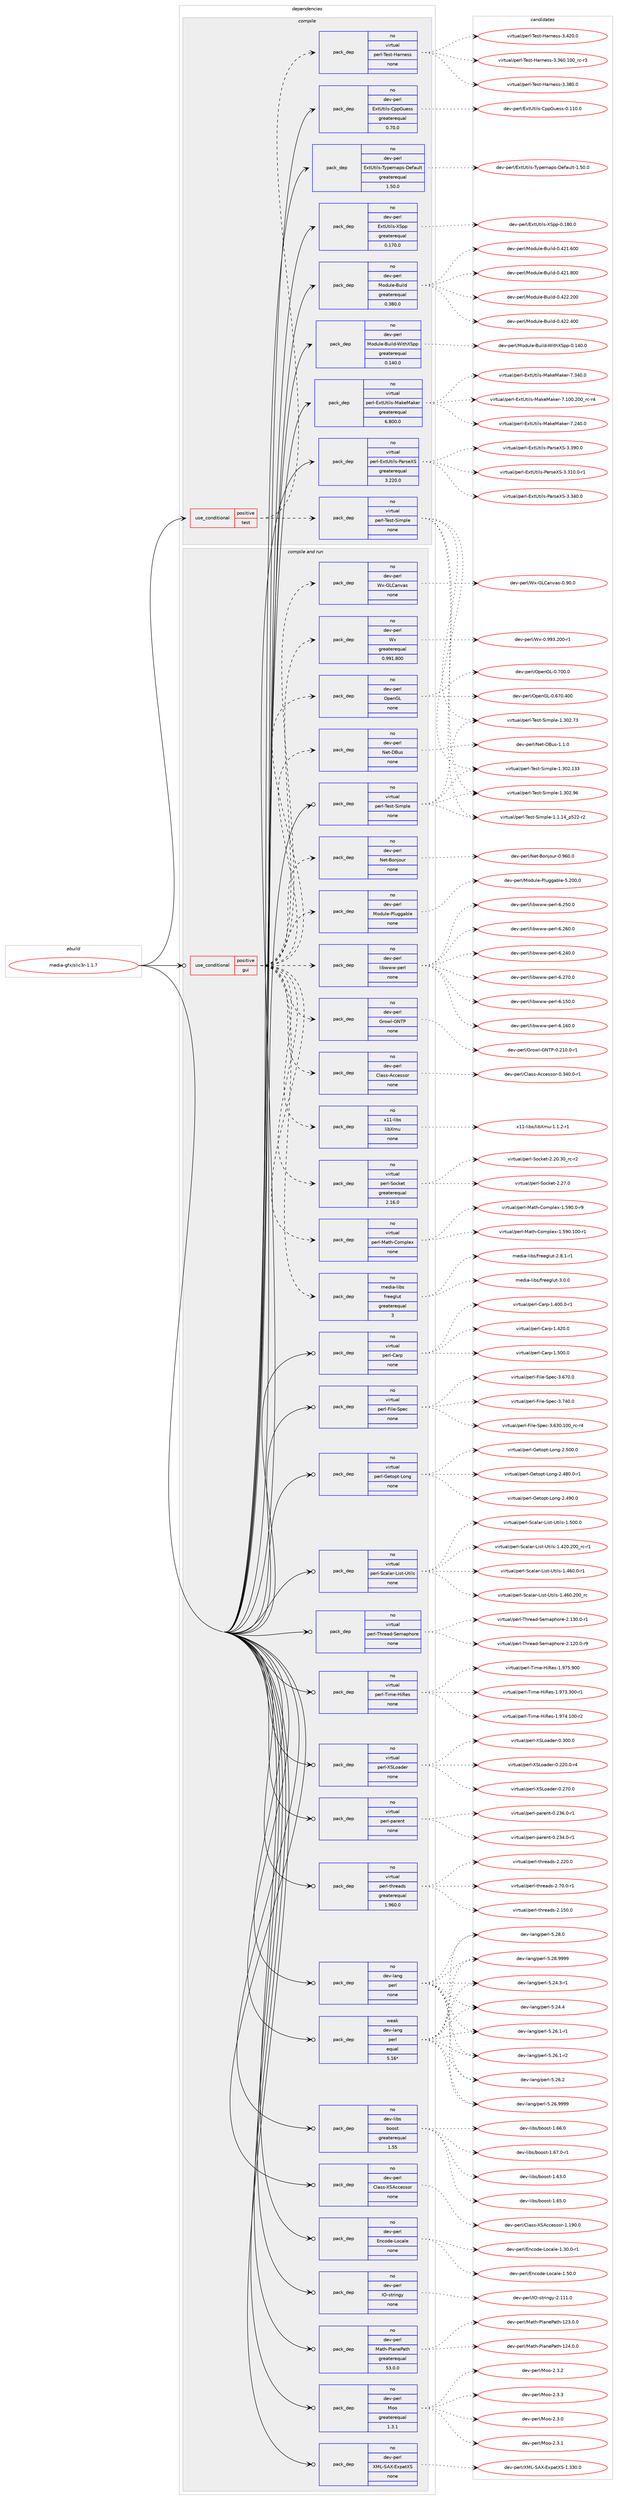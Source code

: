digraph prolog {

# *************
# Graph options
# *************

newrank=true;
concentrate=true;
compound=true;
graph [rankdir=LR,fontname=Helvetica,fontsize=10,ranksep=1.5];#, ranksep=2.5, nodesep=0.2];
edge  [arrowhead=vee];
node  [fontname=Helvetica,fontsize=10];

# **********
# The ebuild
# **********

subgraph cluster_leftcol {
color=gray;
rank=same;
label=<<i>ebuild</i>>;
id [label="media-gfx/slic3r-1.1.7", color=red, width=4, href="../media-gfx/slic3r-1.1.7.svg"];
}

# ****************
# The dependencies
# ****************

subgraph cluster_midcol {
color=gray;
label=<<i>dependencies</i>>;
subgraph cluster_compile {
fillcolor="#eeeeee";
style=filled;
label=<<i>compile</i>>;
subgraph cond433318 {
dependency1607875 [label=<<TABLE BORDER="0" CELLBORDER="1" CELLSPACING="0" CELLPADDING="4"><TR><TD ROWSPAN="3" CELLPADDING="10">use_conditional</TD></TR><TR><TD>positive</TD></TR><TR><TD>test</TD></TR></TABLE>>, shape=none, color=red];
subgraph pack1148923 {
dependency1607876 [label=<<TABLE BORDER="0" CELLBORDER="1" CELLSPACING="0" CELLPADDING="4" WIDTH="220"><TR><TD ROWSPAN="6" CELLPADDING="30">pack_dep</TD></TR><TR><TD WIDTH="110">no</TD></TR><TR><TD>virtual</TD></TR><TR><TD>perl-Test-Harness</TD></TR><TR><TD>none</TD></TR><TR><TD></TD></TR></TABLE>>, shape=none, color=blue];
}
dependency1607875:e -> dependency1607876:w [weight=20,style="dashed",arrowhead="vee"];
subgraph pack1148924 {
dependency1607877 [label=<<TABLE BORDER="0" CELLBORDER="1" CELLSPACING="0" CELLPADDING="4" WIDTH="220"><TR><TD ROWSPAN="6" CELLPADDING="30">pack_dep</TD></TR><TR><TD WIDTH="110">no</TD></TR><TR><TD>virtual</TD></TR><TR><TD>perl-Test-Simple</TD></TR><TR><TD>none</TD></TR><TR><TD></TD></TR></TABLE>>, shape=none, color=blue];
}
dependency1607875:e -> dependency1607877:w [weight=20,style="dashed",arrowhead="vee"];
}
id:e -> dependency1607875:w [weight=20,style="solid",arrowhead="vee"];
subgraph pack1148925 {
dependency1607878 [label=<<TABLE BORDER="0" CELLBORDER="1" CELLSPACING="0" CELLPADDING="4" WIDTH="220"><TR><TD ROWSPAN="6" CELLPADDING="30">pack_dep</TD></TR><TR><TD WIDTH="110">no</TD></TR><TR><TD>dev-perl</TD></TR><TR><TD>ExtUtils-CppGuess</TD></TR><TR><TD>greaterequal</TD></TR><TR><TD>0.70.0</TD></TR></TABLE>>, shape=none, color=blue];
}
id:e -> dependency1607878:w [weight=20,style="solid",arrowhead="vee"];
subgraph pack1148926 {
dependency1607879 [label=<<TABLE BORDER="0" CELLBORDER="1" CELLSPACING="0" CELLPADDING="4" WIDTH="220"><TR><TD ROWSPAN="6" CELLPADDING="30">pack_dep</TD></TR><TR><TD WIDTH="110">no</TD></TR><TR><TD>dev-perl</TD></TR><TR><TD>ExtUtils-Typemaps-Default</TD></TR><TR><TD>greaterequal</TD></TR><TR><TD>1.50.0</TD></TR></TABLE>>, shape=none, color=blue];
}
id:e -> dependency1607879:w [weight=20,style="solid",arrowhead="vee"];
subgraph pack1148927 {
dependency1607880 [label=<<TABLE BORDER="0" CELLBORDER="1" CELLSPACING="0" CELLPADDING="4" WIDTH="220"><TR><TD ROWSPAN="6" CELLPADDING="30">pack_dep</TD></TR><TR><TD WIDTH="110">no</TD></TR><TR><TD>dev-perl</TD></TR><TR><TD>ExtUtils-XSpp</TD></TR><TR><TD>greaterequal</TD></TR><TR><TD>0.170.0</TD></TR></TABLE>>, shape=none, color=blue];
}
id:e -> dependency1607880:w [weight=20,style="solid",arrowhead="vee"];
subgraph pack1148928 {
dependency1607881 [label=<<TABLE BORDER="0" CELLBORDER="1" CELLSPACING="0" CELLPADDING="4" WIDTH="220"><TR><TD ROWSPAN="6" CELLPADDING="30">pack_dep</TD></TR><TR><TD WIDTH="110">no</TD></TR><TR><TD>dev-perl</TD></TR><TR><TD>Module-Build</TD></TR><TR><TD>greaterequal</TD></TR><TR><TD>0.380.0</TD></TR></TABLE>>, shape=none, color=blue];
}
id:e -> dependency1607881:w [weight=20,style="solid",arrowhead="vee"];
subgraph pack1148929 {
dependency1607882 [label=<<TABLE BORDER="0" CELLBORDER="1" CELLSPACING="0" CELLPADDING="4" WIDTH="220"><TR><TD ROWSPAN="6" CELLPADDING="30">pack_dep</TD></TR><TR><TD WIDTH="110">no</TD></TR><TR><TD>dev-perl</TD></TR><TR><TD>Module-Build-WithXSpp</TD></TR><TR><TD>greaterequal</TD></TR><TR><TD>0.140.0</TD></TR></TABLE>>, shape=none, color=blue];
}
id:e -> dependency1607882:w [weight=20,style="solid",arrowhead="vee"];
subgraph pack1148930 {
dependency1607883 [label=<<TABLE BORDER="0" CELLBORDER="1" CELLSPACING="0" CELLPADDING="4" WIDTH="220"><TR><TD ROWSPAN="6" CELLPADDING="30">pack_dep</TD></TR><TR><TD WIDTH="110">no</TD></TR><TR><TD>virtual</TD></TR><TR><TD>perl-ExtUtils-MakeMaker</TD></TR><TR><TD>greaterequal</TD></TR><TR><TD>6.800.0</TD></TR></TABLE>>, shape=none, color=blue];
}
id:e -> dependency1607883:w [weight=20,style="solid",arrowhead="vee"];
subgraph pack1148931 {
dependency1607884 [label=<<TABLE BORDER="0" CELLBORDER="1" CELLSPACING="0" CELLPADDING="4" WIDTH="220"><TR><TD ROWSPAN="6" CELLPADDING="30">pack_dep</TD></TR><TR><TD WIDTH="110">no</TD></TR><TR><TD>virtual</TD></TR><TR><TD>perl-ExtUtils-ParseXS</TD></TR><TR><TD>greaterequal</TD></TR><TR><TD>3.220.0</TD></TR></TABLE>>, shape=none, color=blue];
}
id:e -> dependency1607884:w [weight=20,style="solid",arrowhead="vee"];
}
subgraph cluster_compileandrun {
fillcolor="#eeeeee";
style=filled;
label=<<i>compile and run</i>>;
subgraph cond433319 {
dependency1607885 [label=<<TABLE BORDER="0" CELLBORDER="1" CELLSPACING="0" CELLPADDING="4"><TR><TD ROWSPAN="3" CELLPADDING="10">use_conditional</TD></TR><TR><TD>positive</TD></TR><TR><TD>gui</TD></TR></TABLE>>, shape=none, color=red];
subgraph pack1148932 {
dependency1607886 [label=<<TABLE BORDER="0" CELLBORDER="1" CELLSPACING="0" CELLPADDING="4" WIDTH="220"><TR><TD ROWSPAN="6" CELLPADDING="30">pack_dep</TD></TR><TR><TD WIDTH="110">no</TD></TR><TR><TD>dev-perl</TD></TR><TR><TD>Class-Accessor</TD></TR><TR><TD>none</TD></TR><TR><TD></TD></TR></TABLE>>, shape=none, color=blue];
}
dependency1607885:e -> dependency1607886:w [weight=20,style="dashed",arrowhead="vee"];
subgraph pack1148933 {
dependency1607887 [label=<<TABLE BORDER="0" CELLBORDER="1" CELLSPACING="0" CELLPADDING="4" WIDTH="220"><TR><TD ROWSPAN="6" CELLPADDING="30">pack_dep</TD></TR><TR><TD WIDTH="110">no</TD></TR><TR><TD>dev-perl</TD></TR><TR><TD>Growl-GNTP</TD></TR><TR><TD>none</TD></TR><TR><TD></TD></TR></TABLE>>, shape=none, color=blue];
}
dependency1607885:e -> dependency1607887:w [weight=20,style="dashed",arrowhead="vee"];
subgraph pack1148934 {
dependency1607888 [label=<<TABLE BORDER="0" CELLBORDER="1" CELLSPACING="0" CELLPADDING="4" WIDTH="220"><TR><TD ROWSPAN="6" CELLPADDING="30">pack_dep</TD></TR><TR><TD WIDTH="110">no</TD></TR><TR><TD>dev-perl</TD></TR><TR><TD>libwww-perl</TD></TR><TR><TD>none</TD></TR><TR><TD></TD></TR></TABLE>>, shape=none, color=blue];
}
dependency1607885:e -> dependency1607888:w [weight=20,style="dashed",arrowhead="vee"];
subgraph pack1148935 {
dependency1607889 [label=<<TABLE BORDER="0" CELLBORDER="1" CELLSPACING="0" CELLPADDING="4" WIDTH="220"><TR><TD ROWSPAN="6" CELLPADDING="30">pack_dep</TD></TR><TR><TD WIDTH="110">no</TD></TR><TR><TD>dev-perl</TD></TR><TR><TD>Module-Pluggable</TD></TR><TR><TD>none</TD></TR><TR><TD></TD></TR></TABLE>>, shape=none, color=blue];
}
dependency1607885:e -> dependency1607889:w [weight=20,style="dashed",arrowhead="vee"];
subgraph pack1148936 {
dependency1607890 [label=<<TABLE BORDER="0" CELLBORDER="1" CELLSPACING="0" CELLPADDING="4" WIDTH="220"><TR><TD ROWSPAN="6" CELLPADDING="30">pack_dep</TD></TR><TR><TD WIDTH="110">no</TD></TR><TR><TD>dev-perl</TD></TR><TR><TD>Net-Bonjour</TD></TR><TR><TD>none</TD></TR><TR><TD></TD></TR></TABLE>>, shape=none, color=blue];
}
dependency1607885:e -> dependency1607890:w [weight=20,style="dashed",arrowhead="vee"];
subgraph pack1148937 {
dependency1607891 [label=<<TABLE BORDER="0" CELLBORDER="1" CELLSPACING="0" CELLPADDING="4" WIDTH="220"><TR><TD ROWSPAN="6" CELLPADDING="30">pack_dep</TD></TR><TR><TD WIDTH="110">no</TD></TR><TR><TD>dev-perl</TD></TR><TR><TD>Net-DBus</TD></TR><TR><TD>none</TD></TR><TR><TD></TD></TR></TABLE>>, shape=none, color=blue];
}
dependency1607885:e -> dependency1607891:w [weight=20,style="dashed",arrowhead="vee"];
subgraph pack1148938 {
dependency1607892 [label=<<TABLE BORDER="0" CELLBORDER="1" CELLSPACING="0" CELLPADDING="4" WIDTH="220"><TR><TD ROWSPAN="6" CELLPADDING="30">pack_dep</TD></TR><TR><TD WIDTH="110">no</TD></TR><TR><TD>dev-perl</TD></TR><TR><TD>OpenGL</TD></TR><TR><TD>none</TD></TR><TR><TD></TD></TR></TABLE>>, shape=none, color=blue];
}
dependency1607885:e -> dependency1607892:w [weight=20,style="dashed",arrowhead="vee"];
subgraph pack1148939 {
dependency1607893 [label=<<TABLE BORDER="0" CELLBORDER="1" CELLSPACING="0" CELLPADDING="4" WIDTH="220"><TR><TD ROWSPAN="6" CELLPADDING="30">pack_dep</TD></TR><TR><TD WIDTH="110">no</TD></TR><TR><TD>dev-perl</TD></TR><TR><TD>Wx</TD></TR><TR><TD>greaterequal</TD></TR><TR><TD>0.991.800</TD></TR></TABLE>>, shape=none, color=blue];
}
dependency1607885:e -> dependency1607893:w [weight=20,style="dashed",arrowhead="vee"];
subgraph pack1148940 {
dependency1607894 [label=<<TABLE BORDER="0" CELLBORDER="1" CELLSPACING="0" CELLPADDING="4" WIDTH="220"><TR><TD ROWSPAN="6" CELLPADDING="30">pack_dep</TD></TR><TR><TD WIDTH="110">no</TD></TR><TR><TD>dev-perl</TD></TR><TR><TD>Wx-GLCanvas</TD></TR><TR><TD>none</TD></TR><TR><TD></TD></TR></TABLE>>, shape=none, color=blue];
}
dependency1607885:e -> dependency1607894:w [weight=20,style="dashed",arrowhead="vee"];
subgraph pack1148941 {
dependency1607895 [label=<<TABLE BORDER="0" CELLBORDER="1" CELLSPACING="0" CELLPADDING="4" WIDTH="220"><TR><TD ROWSPAN="6" CELLPADDING="30">pack_dep</TD></TR><TR><TD WIDTH="110">no</TD></TR><TR><TD>media-libs</TD></TR><TR><TD>freeglut</TD></TR><TR><TD>greaterequal</TD></TR><TR><TD>3</TD></TR></TABLE>>, shape=none, color=blue];
}
dependency1607885:e -> dependency1607895:w [weight=20,style="dashed",arrowhead="vee"];
subgraph pack1148942 {
dependency1607896 [label=<<TABLE BORDER="0" CELLBORDER="1" CELLSPACING="0" CELLPADDING="4" WIDTH="220"><TR><TD ROWSPAN="6" CELLPADDING="30">pack_dep</TD></TR><TR><TD WIDTH="110">no</TD></TR><TR><TD>virtual</TD></TR><TR><TD>perl-Math-Complex</TD></TR><TR><TD>none</TD></TR><TR><TD></TD></TR></TABLE>>, shape=none, color=blue];
}
dependency1607885:e -> dependency1607896:w [weight=20,style="dashed",arrowhead="vee"];
subgraph pack1148943 {
dependency1607897 [label=<<TABLE BORDER="0" CELLBORDER="1" CELLSPACING="0" CELLPADDING="4" WIDTH="220"><TR><TD ROWSPAN="6" CELLPADDING="30">pack_dep</TD></TR><TR><TD WIDTH="110">no</TD></TR><TR><TD>virtual</TD></TR><TR><TD>perl-Socket</TD></TR><TR><TD>greaterequal</TD></TR><TR><TD>2.16.0</TD></TR></TABLE>>, shape=none, color=blue];
}
dependency1607885:e -> dependency1607897:w [weight=20,style="dashed",arrowhead="vee"];
subgraph pack1148944 {
dependency1607898 [label=<<TABLE BORDER="0" CELLBORDER="1" CELLSPACING="0" CELLPADDING="4" WIDTH="220"><TR><TD ROWSPAN="6" CELLPADDING="30">pack_dep</TD></TR><TR><TD WIDTH="110">no</TD></TR><TR><TD>x11-libs</TD></TR><TR><TD>libXmu</TD></TR><TR><TD>none</TD></TR><TR><TD></TD></TR></TABLE>>, shape=none, color=blue];
}
dependency1607885:e -> dependency1607898:w [weight=20,style="dashed",arrowhead="vee"];
}
id:e -> dependency1607885:w [weight=20,style="solid",arrowhead="odotvee"];
subgraph pack1148945 {
dependency1607899 [label=<<TABLE BORDER="0" CELLBORDER="1" CELLSPACING="0" CELLPADDING="4" WIDTH="220"><TR><TD ROWSPAN="6" CELLPADDING="30">pack_dep</TD></TR><TR><TD WIDTH="110">no</TD></TR><TR><TD>dev-lang</TD></TR><TR><TD>perl</TD></TR><TR><TD>none</TD></TR><TR><TD></TD></TR></TABLE>>, shape=none, color=blue];
}
id:e -> dependency1607899:w [weight=20,style="solid",arrowhead="odotvee"];
subgraph pack1148946 {
dependency1607900 [label=<<TABLE BORDER="0" CELLBORDER="1" CELLSPACING="0" CELLPADDING="4" WIDTH="220"><TR><TD ROWSPAN="6" CELLPADDING="30">pack_dep</TD></TR><TR><TD WIDTH="110">no</TD></TR><TR><TD>dev-libs</TD></TR><TR><TD>boost</TD></TR><TR><TD>greaterequal</TD></TR><TR><TD>1.55</TD></TR></TABLE>>, shape=none, color=blue];
}
id:e -> dependency1607900:w [weight=20,style="solid",arrowhead="odotvee"];
subgraph pack1148947 {
dependency1607901 [label=<<TABLE BORDER="0" CELLBORDER="1" CELLSPACING="0" CELLPADDING="4" WIDTH="220"><TR><TD ROWSPAN="6" CELLPADDING="30">pack_dep</TD></TR><TR><TD WIDTH="110">no</TD></TR><TR><TD>dev-perl</TD></TR><TR><TD>Class-XSAccessor</TD></TR><TR><TD>none</TD></TR><TR><TD></TD></TR></TABLE>>, shape=none, color=blue];
}
id:e -> dependency1607901:w [weight=20,style="solid",arrowhead="odotvee"];
subgraph pack1148948 {
dependency1607902 [label=<<TABLE BORDER="0" CELLBORDER="1" CELLSPACING="0" CELLPADDING="4" WIDTH="220"><TR><TD ROWSPAN="6" CELLPADDING="30">pack_dep</TD></TR><TR><TD WIDTH="110">no</TD></TR><TR><TD>dev-perl</TD></TR><TR><TD>Encode-Locale</TD></TR><TR><TD>none</TD></TR><TR><TD></TD></TR></TABLE>>, shape=none, color=blue];
}
id:e -> dependency1607902:w [weight=20,style="solid",arrowhead="odotvee"];
subgraph pack1148949 {
dependency1607903 [label=<<TABLE BORDER="0" CELLBORDER="1" CELLSPACING="0" CELLPADDING="4" WIDTH="220"><TR><TD ROWSPAN="6" CELLPADDING="30">pack_dep</TD></TR><TR><TD WIDTH="110">no</TD></TR><TR><TD>dev-perl</TD></TR><TR><TD>IO-stringy</TD></TR><TR><TD>none</TD></TR><TR><TD></TD></TR></TABLE>>, shape=none, color=blue];
}
id:e -> dependency1607903:w [weight=20,style="solid",arrowhead="odotvee"];
subgraph pack1148950 {
dependency1607904 [label=<<TABLE BORDER="0" CELLBORDER="1" CELLSPACING="0" CELLPADDING="4" WIDTH="220"><TR><TD ROWSPAN="6" CELLPADDING="30">pack_dep</TD></TR><TR><TD WIDTH="110">no</TD></TR><TR><TD>dev-perl</TD></TR><TR><TD>Math-PlanePath</TD></TR><TR><TD>greaterequal</TD></TR><TR><TD>53.0.0</TD></TR></TABLE>>, shape=none, color=blue];
}
id:e -> dependency1607904:w [weight=20,style="solid",arrowhead="odotvee"];
subgraph pack1148951 {
dependency1607905 [label=<<TABLE BORDER="0" CELLBORDER="1" CELLSPACING="0" CELLPADDING="4" WIDTH="220"><TR><TD ROWSPAN="6" CELLPADDING="30">pack_dep</TD></TR><TR><TD WIDTH="110">no</TD></TR><TR><TD>dev-perl</TD></TR><TR><TD>Moo</TD></TR><TR><TD>greaterequal</TD></TR><TR><TD>1.3.1</TD></TR></TABLE>>, shape=none, color=blue];
}
id:e -> dependency1607905:w [weight=20,style="solid",arrowhead="odotvee"];
subgraph pack1148952 {
dependency1607906 [label=<<TABLE BORDER="0" CELLBORDER="1" CELLSPACING="0" CELLPADDING="4" WIDTH="220"><TR><TD ROWSPAN="6" CELLPADDING="30">pack_dep</TD></TR><TR><TD WIDTH="110">no</TD></TR><TR><TD>dev-perl</TD></TR><TR><TD>XML-SAX-ExpatXS</TD></TR><TR><TD>none</TD></TR><TR><TD></TD></TR></TABLE>>, shape=none, color=blue];
}
id:e -> dependency1607906:w [weight=20,style="solid",arrowhead="odotvee"];
subgraph pack1148953 {
dependency1607907 [label=<<TABLE BORDER="0" CELLBORDER="1" CELLSPACING="0" CELLPADDING="4" WIDTH="220"><TR><TD ROWSPAN="6" CELLPADDING="30">pack_dep</TD></TR><TR><TD WIDTH="110">no</TD></TR><TR><TD>virtual</TD></TR><TR><TD>perl-Carp</TD></TR><TR><TD>none</TD></TR><TR><TD></TD></TR></TABLE>>, shape=none, color=blue];
}
id:e -> dependency1607907:w [weight=20,style="solid",arrowhead="odotvee"];
subgraph pack1148954 {
dependency1607908 [label=<<TABLE BORDER="0" CELLBORDER="1" CELLSPACING="0" CELLPADDING="4" WIDTH="220"><TR><TD ROWSPAN="6" CELLPADDING="30">pack_dep</TD></TR><TR><TD WIDTH="110">no</TD></TR><TR><TD>virtual</TD></TR><TR><TD>perl-File-Spec</TD></TR><TR><TD>none</TD></TR><TR><TD></TD></TR></TABLE>>, shape=none, color=blue];
}
id:e -> dependency1607908:w [weight=20,style="solid",arrowhead="odotvee"];
subgraph pack1148955 {
dependency1607909 [label=<<TABLE BORDER="0" CELLBORDER="1" CELLSPACING="0" CELLPADDING="4" WIDTH="220"><TR><TD ROWSPAN="6" CELLPADDING="30">pack_dep</TD></TR><TR><TD WIDTH="110">no</TD></TR><TR><TD>virtual</TD></TR><TR><TD>perl-Getopt-Long</TD></TR><TR><TD>none</TD></TR><TR><TD></TD></TR></TABLE>>, shape=none, color=blue];
}
id:e -> dependency1607909:w [weight=20,style="solid",arrowhead="odotvee"];
subgraph pack1148956 {
dependency1607910 [label=<<TABLE BORDER="0" CELLBORDER="1" CELLSPACING="0" CELLPADDING="4" WIDTH="220"><TR><TD ROWSPAN="6" CELLPADDING="30">pack_dep</TD></TR><TR><TD WIDTH="110">no</TD></TR><TR><TD>virtual</TD></TR><TR><TD>perl-Scalar-List-Utils</TD></TR><TR><TD>none</TD></TR><TR><TD></TD></TR></TABLE>>, shape=none, color=blue];
}
id:e -> dependency1607910:w [weight=20,style="solid",arrowhead="odotvee"];
subgraph pack1148957 {
dependency1607911 [label=<<TABLE BORDER="0" CELLBORDER="1" CELLSPACING="0" CELLPADDING="4" WIDTH="220"><TR><TD ROWSPAN="6" CELLPADDING="30">pack_dep</TD></TR><TR><TD WIDTH="110">no</TD></TR><TR><TD>virtual</TD></TR><TR><TD>perl-Test-Simple</TD></TR><TR><TD>none</TD></TR><TR><TD></TD></TR></TABLE>>, shape=none, color=blue];
}
id:e -> dependency1607911:w [weight=20,style="solid",arrowhead="odotvee"];
subgraph pack1148958 {
dependency1607912 [label=<<TABLE BORDER="0" CELLBORDER="1" CELLSPACING="0" CELLPADDING="4" WIDTH="220"><TR><TD ROWSPAN="6" CELLPADDING="30">pack_dep</TD></TR><TR><TD WIDTH="110">no</TD></TR><TR><TD>virtual</TD></TR><TR><TD>perl-Thread-Semaphore</TD></TR><TR><TD>none</TD></TR><TR><TD></TD></TR></TABLE>>, shape=none, color=blue];
}
id:e -> dependency1607912:w [weight=20,style="solid",arrowhead="odotvee"];
subgraph pack1148959 {
dependency1607913 [label=<<TABLE BORDER="0" CELLBORDER="1" CELLSPACING="0" CELLPADDING="4" WIDTH="220"><TR><TD ROWSPAN="6" CELLPADDING="30">pack_dep</TD></TR><TR><TD WIDTH="110">no</TD></TR><TR><TD>virtual</TD></TR><TR><TD>perl-Time-HiRes</TD></TR><TR><TD>none</TD></TR><TR><TD></TD></TR></TABLE>>, shape=none, color=blue];
}
id:e -> dependency1607913:w [weight=20,style="solid",arrowhead="odotvee"];
subgraph pack1148960 {
dependency1607914 [label=<<TABLE BORDER="0" CELLBORDER="1" CELLSPACING="0" CELLPADDING="4" WIDTH="220"><TR><TD ROWSPAN="6" CELLPADDING="30">pack_dep</TD></TR><TR><TD WIDTH="110">no</TD></TR><TR><TD>virtual</TD></TR><TR><TD>perl-XSLoader</TD></TR><TR><TD>none</TD></TR><TR><TD></TD></TR></TABLE>>, shape=none, color=blue];
}
id:e -> dependency1607914:w [weight=20,style="solid",arrowhead="odotvee"];
subgraph pack1148961 {
dependency1607915 [label=<<TABLE BORDER="0" CELLBORDER="1" CELLSPACING="0" CELLPADDING="4" WIDTH="220"><TR><TD ROWSPAN="6" CELLPADDING="30">pack_dep</TD></TR><TR><TD WIDTH="110">no</TD></TR><TR><TD>virtual</TD></TR><TR><TD>perl-parent</TD></TR><TR><TD>none</TD></TR><TR><TD></TD></TR></TABLE>>, shape=none, color=blue];
}
id:e -> dependency1607915:w [weight=20,style="solid",arrowhead="odotvee"];
subgraph pack1148962 {
dependency1607916 [label=<<TABLE BORDER="0" CELLBORDER="1" CELLSPACING="0" CELLPADDING="4" WIDTH="220"><TR><TD ROWSPAN="6" CELLPADDING="30">pack_dep</TD></TR><TR><TD WIDTH="110">no</TD></TR><TR><TD>virtual</TD></TR><TR><TD>perl-threads</TD></TR><TR><TD>greaterequal</TD></TR><TR><TD>1.960.0</TD></TR></TABLE>>, shape=none, color=blue];
}
id:e -> dependency1607916:w [weight=20,style="solid",arrowhead="odotvee"];
subgraph pack1148963 {
dependency1607917 [label=<<TABLE BORDER="0" CELLBORDER="1" CELLSPACING="0" CELLPADDING="4" WIDTH="220"><TR><TD ROWSPAN="6" CELLPADDING="30">pack_dep</TD></TR><TR><TD WIDTH="110">weak</TD></TR><TR><TD>dev-lang</TD></TR><TR><TD>perl</TD></TR><TR><TD>equal</TD></TR><TR><TD>5.16*</TD></TR></TABLE>>, shape=none, color=blue];
}
id:e -> dependency1607917:w [weight=20,style="solid",arrowhead="odotvee"];
}
subgraph cluster_run {
fillcolor="#eeeeee";
style=filled;
label=<<i>run</i>>;
}
}

# **************
# The candidates
# **************

subgraph cluster_choices {
rank=same;
color=gray;
label=<<i>candidates</i>>;

subgraph choice1148923 {
color=black;
nodesep=1;
choice118105114116117971084711210111410845841011151164572971141101011151154551465154484649484895114994511451 [label="virtual/perl-Test-Harness-3.360.100_rc-r3", color=red, width=4,href="../virtual/perl-Test-Harness-3.360.100_rc-r3.svg"];
choice118105114116117971084711210111410845841011151164572971141101011151154551465156484648 [label="virtual/perl-Test-Harness-3.380.0", color=red, width=4,href="../virtual/perl-Test-Harness-3.380.0.svg"];
choice118105114116117971084711210111410845841011151164572971141101011151154551465250484648 [label="virtual/perl-Test-Harness-3.420.0", color=red, width=4,href="../virtual/perl-Test-Harness-3.420.0.svg"];
dependency1607876:e -> choice118105114116117971084711210111410845841011151164572971141101011151154551465154484649484895114994511451:w [style=dotted,weight="100"];
dependency1607876:e -> choice118105114116117971084711210111410845841011151164572971141101011151154551465156484648:w [style=dotted,weight="100"];
dependency1607876:e -> choice118105114116117971084711210111410845841011151164572971141101011151154551465250484648:w [style=dotted,weight="100"];
}
subgraph choice1148924 {
color=black;
nodesep=1;
choice11810511411611797108471121011141084584101115116458310510911210810145494649464952951125350504511450 [label="virtual/perl-Test-Simple-1.1.14_p522-r2", color=red, width=4,href="../virtual/perl-Test-Simple-1.1.14_p522-r2.svg"];
choice11810511411611797108471121011141084584101115116458310510911210810145494651485046495151 [label="virtual/perl-Test-Simple-1.302.133", color=red, width=4,href="../virtual/perl-Test-Simple-1.302.133.svg"];
choice118105114116117971084711210111410845841011151164583105109112108101454946514850465551 [label="virtual/perl-Test-Simple-1.302.73", color=red, width=4,href="../virtual/perl-Test-Simple-1.302.73.svg"];
choice118105114116117971084711210111410845841011151164583105109112108101454946514850465754 [label="virtual/perl-Test-Simple-1.302.96", color=red, width=4,href="../virtual/perl-Test-Simple-1.302.96.svg"];
dependency1607877:e -> choice11810511411611797108471121011141084584101115116458310510911210810145494649464952951125350504511450:w [style=dotted,weight="100"];
dependency1607877:e -> choice11810511411611797108471121011141084584101115116458310510911210810145494651485046495151:w [style=dotted,weight="100"];
dependency1607877:e -> choice118105114116117971084711210111410845841011151164583105109112108101454946514850465551:w [style=dotted,weight="100"];
dependency1607877:e -> choice118105114116117971084711210111410845841011151164583105109112108101454946514850465754:w [style=dotted,weight="100"];
}
subgraph choice1148925 {
color=black;
nodesep=1;
choice100101118451121011141084769120116851161051081154567112112711171011151154548464949484648 [label="dev-perl/ExtUtils-CppGuess-0.110.0", color=red, width=4,href="../dev-perl/ExtUtils-CppGuess-0.110.0.svg"];
dependency1607878:e -> choice100101118451121011141084769120116851161051081154567112112711171011151154548464949484648:w [style=dotted,weight="100"];
}
subgraph choice1148926 {
color=black;
nodesep=1;
choice1001011184511210111410847691201168511610510811545841211121011099711211545681011029711710811645494653484648 [label="dev-perl/ExtUtils-Typemaps-Default-1.50.0", color=red, width=4,href="../dev-perl/ExtUtils-Typemaps-Default-1.50.0.svg"];
dependency1607879:e -> choice1001011184511210111410847691201168511610510811545841211121011099711211545681011029711710811645494653484648:w [style=dotted,weight="100"];
}
subgraph choice1148927 {
color=black;
nodesep=1;
choice100101118451121011141084769120116851161051081154588831121124548464956484648 [label="dev-perl/ExtUtils-XSpp-0.180.0", color=red, width=4,href="../dev-perl/ExtUtils-XSpp-0.180.0.svg"];
dependency1607880:e -> choice100101118451121011141084769120116851161051081154588831121124548464956484648:w [style=dotted,weight="100"];
}
subgraph choice1148928 {
color=black;
nodesep=1;
choice100101118451121011141084777111100117108101456611710510810045484652504946544848 [label="dev-perl/Module-Build-0.421.600", color=red, width=4,href="../dev-perl/Module-Build-0.421.600.svg"];
choice100101118451121011141084777111100117108101456611710510810045484652504946564848 [label="dev-perl/Module-Build-0.421.800", color=red, width=4,href="../dev-perl/Module-Build-0.421.800.svg"];
choice100101118451121011141084777111100117108101456611710510810045484652505046504848 [label="dev-perl/Module-Build-0.422.200", color=red, width=4,href="../dev-perl/Module-Build-0.422.200.svg"];
choice100101118451121011141084777111100117108101456611710510810045484652505046524848 [label="dev-perl/Module-Build-0.422.400", color=red, width=4,href="../dev-perl/Module-Build-0.422.400.svg"];
dependency1607881:e -> choice100101118451121011141084777111100117108101456611710510810045484652504946544848:w [style=dotted,weight="100"];
dependency1607881:e -> choice100101118451121011141084777111100117108101456611710510810045484652504946564848:w [style=dotted,weight="100"];
dependency1607881:e -> choice100101118451121011141084777111100117108101456611710510810045484652505046504848:w [style=dotted,weight="100"];
dependency1607881:e -> choice100101118451121011141084777111100117108101456611710510810045484652505046524848:w [style=dotted,weight="100"];
}
subgraph choice1148929 {
color=black;
nodesep=1;
choice1001011184511210111410847771111001171081014566117105108100458710511610488831121124548464952484648 [label="dev-perl/Module-Build-WithXSpp-0.140.0", color=red, width=4,href="../dev-perl/Module-Build-WithXSpp-0.140.0.svg"];
dependency1607882:e -> choice1001011184511210111410847771111001171081014566117105108100458710511610488831121124548464952484648:w [style=dotted,weight="100"];
}
subgraph choice1148930 {
color=black;
nodesep=1;
choice118105114116117971084711210111410845691201168511610510811545779710710177971071011144555464948484650484895114994511452 [label="virtual/perl-ExtUtils-MakeMaker-7.100.200_rc-r4", color=red, width=4,href="../virtual/perl-ExtUtils-MakeMaker-7.100.200_rc-r4.svg"];
choice118105114116117971084711210111410845691201168511610510811545779710710177971071011144555465052484648 [label="virtual/perl-ExtUtils-MakeMaker-7.240.0", color=red, width=4,href="../virtual/perl-ExtUtils-MakeMaker-7.240.0.svg"];
choice118105114116117971084711210111410845691201168511610510811545779710710177971071011144555465152484648 [label="virtual/perl-ExtUtils-MakeMaker-7.340.0", color=red, width=4,href="../virtual/perl-ExtUtils-MakeMaker-7.340.0.svg"];
dependency1607883:e -> choice118105114116117971084711210111410845691201168511610510811545779710710177971071011144555464948484650484895114994511452:w [style=dotted,weight="100"];
dependency1607883:e -> choice118105114116117971084711210111410845691201168511610510811545779710710177971071011144555465052484648:w [style=dotted,weight="100"];
dependency1607883:e -> choice118105114116117971084711210111410845691201168511610510811545779710710177971071011144555465152484648:w [style=dotted,weight="100"];
}
subgraph choice1148931 {
color=black;
nodesep=1;
choice1181051141161179710847112101114108456912011685116105108115458097114115101888345514651494846484511449 [label="virtual/perl-ExtUtils-ParseXS-3.310.0-r1", color=red, width=4,href="../virtual/perl-ExtUtils-ParseXS-3.310.0-r1.svg"];
choice118105114116117971084711210111410845691201168511610510811545809711411510188834551465152484648 [label="virtual/perl-ExtUtils-ParseXS-3.340.0", color=red, width=4,href="../virtual/perl-ExtUtils-ParseXS-3.340.0.svg"];
choice118105114116117971084711210111410845691201168511610510811545809711411510188834551465157484648 [label="virtual/perl-ExtUtils-ParseXS-3.390.0", color=red, width=4,href="../virtual/perl-ExtUtils-ParseXS-3.390.0.svg"];
dependency1607884:e -> choice1181051141161179710847112101114108456912011685116105108115458097114115101888345514651494846484511449:w [style=dotted,weight="100"];
dependency1607884:e -> choice118105114116117971084711210111410845691201168511610510811545809711411510188834551465152484648:w [style=dotted,weight="100"];
dependency1607884:e -> choice118105114116117971084711210111410845691201168511610510811545809711411510188834551465157484648:w [style=dotted,weight="100"];
}
subgraph choice1148932 {
color=black;
nodesep=1;
choice100101118451121011141084767108971151154565999910111511511111445484651524846484511449 [label="dev-perl/Class-Accessor-0.340.0-r1", color=red, width=4,href="../dev-perl/Class-Accessor-0.340.0-r1.svg"];
dependency1607886:e -> choice100101118451121011141084767108971151154565999910111511511111445484651524846484511449:w [style=dotted,weight="100"];
}
subgraph choice1148933 {
color=black;
nodesep=1;
choice100101118451121011141084771114111119108457178848045484650494846484511449 [label="dev-perl/Growl-GNTP-0.210.0-r1", color=red, width=4,href="../dev-perl/Growl-GNTP-0.210.0-r1.svg"];
dependency1607887:e -> choice100101118451121011141084771114111119108457178848045484650494846484511449:w [style=dotted,weight="100"];
}
subgraph choice1148934 {
color=black;
nodesep=1;
choice100101118451121011141084710810598119119119451121011141084554464953484648 [label="dev-perl/libwww-perl-6.150.0", color=red, width=4,href="../dev-perl/libwww-perl-6.150.0.svg"];
choice100101118451121011141084710810598119119119451121011141084554464954484648 [label="dev-perl/libwww-perl-6.160.0", color=red, width=4,href="../dev-perl/libwww-perl-6.160.0.svg"];
choice100101118451121011141084710810598119119119451121011141084554465052484648 [label="dev-perl/libwww-perl-6.240.0", color=red, width=4,href="../dev-perl/libwww-perl-6.240.0.svg"];
choice100101118451121011141084710810598119119119451121011141084554465053484648 [label="dev-perl/libwww-perl-6.250.0", color=red, width=4,href="../dev-perl/libwww-perl-6.250.0.svg"];
choice100101118451121011141084710810598119119119451121011141084554465054484648 [label="dev-perl/libwww-perl-6.260.0", color=red, width=4,href="../dev-perl/libwww-perl-6.260.0.svg"];
choice100101118451121011141084710810598119119119451121011141084554465055484648 [label="dev-perl/libwww-perl-6.270.0", color=red, width=4,href="../dev-perl/libwww-perl-6.270.0.svg"];
dependency1607888:e -> choice100101118451121011141084710810598119119119451121011141084554464953484648:w [style=dotted,weight="100"];
dependency1607888:e -> choice100101118451121011141084710810598119119119451121011141084554464954484648:w [style=dotted,weight="100"];
dependency1607888:e -> choice100101118451121011141084710810598119119119451121011141084554465052484648:w [style=dotted,weight="100"];
dependency1607888:e -> choice100101118451121011141084710810598119119119451121011141084554465053484648:w [style=dotted,weight="100"];
dependency1607888:e -> choice100101118451121011141084710810598119119119451121011141084554465054484648:w [style=dotted,weight="100"];
dependency1607888:e -> choice100101118451121011141084710810598119119119451121011141084554465055484648:w [style=dotted,weight="100"];
}
subgraph choice1148935 {
color=black;
nodesep=1;
choice100101118451121011141084777111100117108101458010811710310397981081014553465048484648 [label="dev-perl/Module-Pluggable-5.200.0", color=red, width=4,href="../dev-perl/Module-Pluggable-5.200.0.svg"];
dependency1607889:e -> choice100101118451121011141084777111100117108101458010811710310397981081014553465048484648:w [style=dotted,weight="100"];
}
subgraph choice1148936 {
color=black;
nodesep=1;
choice10010111845112101114108477810111645661111101061111171144548465754484648 [label="dev-perl/Net-Bonjour-0.960.0", color=red, width=4,href="../dev-perl/Net-Bonjour-0.960.0.svg"];
dependency1607890:e -> choice10010111845112101114108477810111645661111101061111171144548465754484648:w [style=dotted,weight="100"];
}
subgraph choice1148937 {
color=black;
nodesep=1;
choice100101118451121011141084778101116456866117115454946494648 [label="dev-perl/Net-DBus-1.1.0", color=red, width=4,href="../dev-perl/Net-DBus-1.1.0.svg"];
dependency1607891:e -> choice100101118451121011141084778101116456866117115454946494648:w [style=dotted,weight="100"];
}
subgraph choice1148938 {
color=black;
nodesep=1;
choice100101118451121011141084779112101110717645484654554846524848 [label="dev-perl/OpenGL-0.670.400", color=red, width=4,href="../dev-perl/OpenGL-0.670.400.svg"];
choice10010111845112101114108477911210111071764548465548484648 [label="dev-perl/OpenGL-0.700.0", color=red, width=4,href="../dev-perl/OpenGL-0.700.0.svg"];
dependency1607892:e -> choice100101118451121011141084779112101110717645484654554846524848:w [style=dotted,weight="100"];
dependency1607892:e -> choice10010111845112101114108477911210111071764548465548484648:w [style=dotted,weight="100"];
}
subgraph choice1148939 {
color=black;
nodesep=1;
choice100101118451121011141084787120454846575751465048484511449 [label="dev-perl/Wx-0.993.200-r1", color=red, width=4,href="../dev-perl/Wx-0.993.200-r1.svg"];
dependency1607893:e -> choice100101118451121011141084787120454846575751465048484511449:w [style=dotted,weight="100"];
}
subgraph choice1148940 {
color=black;
nodesep=1;
choice10010111845112101114108478712045717667971101189711545484657484648 [label="dev-perl/Wx-GLCanvas-0.90.0", color=red, width=4,href="../dev-perl/Wx-GLCanvas-0.90.0.svg"];
dependency1607894:e -> choice10010111845112101114108478712045717667971101189711545484657484648:w [style=dotted,weight="100"];
}
subgraph choice1148941 {
color=black;
nodesep=1;
choice109101100105974510810598115471021141011011031081171164550465646494511449 [label="media-libs/freeglut-2.8.1-r1", color=red, width=4,href="../media-libs/freeglut-2.8.1-r1.svg"];
choice10910110010597451081059811547102114101101103108117116455146484648 [label="media-libs/freeglut-3.0.0", color=red, width=4,href="../media-libs/freeglut-3.0.0.svg"];
dependency1607895:e -> choice109101100105974510810598115471021141011011031081171164550465646494511449:w [style=dotted,weight="100"];
dependency1607895:e -> choice10910110010597451081059811547102114101101103108117116455146484648:w [style=dotted,weight="100"];
}
subgraph choice1148942 {
color=black;
nodesep=1;
choice1181051141161179710847112101114108457797116104456711110911210810112045494653574846484511457 [label="virtual/perl-Math-Complex-1.590.0-r9", color=red, width=4,href="../virtual/perl-Math-Complex-1.590.0-r9.svg"];
choice11810511411611797108471121011141084577971161044567111109112108101120454946535748464948484511449 [label="virtual/perl-Math-Complex-1.590.100-r1", color=red, width=4,href="../virtual/perl-Math-Complex-1.590.100-r1.svg"];
dependency1607896:e -> choice1181051141161179710847112101114108457797116104456711110911210810112045494653574846484511457:w [style=dotted,weight="100"];
dependency1607896:e -> choice11810511411611797108471121011141084577971161044567111109112108101120454946535748464948484511449:w [style=dotted,weight="100"];
}
subgraph choice1148943 {
color=black;
nodesep=1;
choice1181051141161179710847112101114108458311199107101116455046504846514895114994511450 [label="virtual/perl-Socket-2.20.30_rc-r2", color=red, width=4,href="../virtual/perl-Socket-2.20.30_rc-r2.svg"];
choice118105114116117971084711210111410845831119910710111645504650554648 [label="virtual/perl-Socket-2.27.0", color=red, width=4,href="../virtual/perl-Socket-2.27.0.svg"];
dependency1607897:e -> choice1181051141161179710847112101114108458311199107101116455046504846514895114994511450:w [style=dotted,weight="100"];
dependency1607897:e -> choice118105114116117971084711210111410845831119910710111645504650554648:w [style=dotted,weight="100"];
}
subgraph choice1148944 {
color=black;
nodesep=1;
choice120494945108105981154710810598881091174549464946504511449 [label="x11-libs/libXmu-1.1.2-r1", color=red, width=4,href="../x11-libs/libXmu-1.1.2-r1.svg"];
dependency1607898:e -> choice120494945108105981154710810598881091174549464946504511449:w [style=dotted,weight="100"];
}
subgraph choice1148945 {
color=black;
nodesep=1;
choice100101118451089711010347112101114108455346505246514511449 [label="dev-lang/perl-5.24.3-r1", color=red, width=4,href="../dev-lang/perl-5.24.3-r1.svg"];
choice10010111845108971101034711210111410845534650524652 [label="dev-lang/perl-5.24.4", color=red, width=4,href="../dev-lang/perl-5.24.4.svg"];
choice100101118451089711010347112101114108455346505446494511449 [label="dev-lang/perl-5.26.1-r1", color=red, width=4,href="../dev-lang/perl-5.26.1-r1.svg"];
choice100101118451089711010347112101114108455346505446494511450 [label="dev-lang/perl-5.26.1-r2", color=red, width=4,href="../dev-lang/perl-5.26.1-r2.svg"];
choice10010111845108971101034711210111410845534650544650 [label="dev-lang/perl-5.26.2", color=red, width=4,href="../dev-lang/perl-5.26.2.svg"];
choice10010111845108971101034711210111410845534650544657575757 [label="dev-lang/perl-5.26.9999", color=red, width=4,href="../dev-lang/perl-5.26.9999.svg"];
choice10010111845108971101034711210111410845534650564648 [label="dev-lang/perl-5.28.0", color=red, width=4,href="../dev-lang/perl-5.28.0.svg"];
choice10010111845108971101034711210111410845534650564657575757 [label="dev-lang/perl-5.28.9999", color=red, width=4,href="../dev-lang/perl-5.28.9999.svg"];
dependency1607899:e -> choice100101118451089711010347112101114108455346505246514511449:w [style=dotted,weight="100"];
dependency1607899:e -> choice10010111845108971101034711210111410845534650524652:w [style=dotted,weight="100"];
dependency1607899:e -> choice100101118451089711010347112101114108455346505446494511449:w [style=dotted,weight="100"];
dependency1607899:e -> choice100101118451089711010347112101114108455346505446494511450:w [style=dotted,weight="100"];
dependency1607899:e -> choice10010111845108971101034711210111410845534650544650:w [style=dotted,weight="100"];
dependency1607899:e -> choice10010111845108971101034711210111410845534650544657575757:w [style=dotted,weight="100"];
dependency1607899:e -> choice10010111845108971101034711210111410845534650564648:w [style=dotted,weight="100"];
dependency1607899:e -> choice10010111845108971101034711210111410845534650564657575757:w [style=dotted,weight="100"];
}
subgraph choice1148946 {
color=black;
nodesep=1;
choice1001011184510810598115479811111111511645494654514648 [label="dev-libs/boost-1.63.0", color=red, width=4,href="../dev-libs/boost-1.63.0.svg"];
choice1001011184510810598115479811111111511645494654534648 [label="dev-libs/boost-1.65.0", color=red, width=4,href="../dev-libs/boost-1.65.0.svg"];
choice1001011184510810598115479811111111511645494654544648 [label="dev-libs/boost-1.66.0", color=red, width=4,href="../dev-libs/boost-1.66.0.svg"];
choice10010111845108105981154798111111115116454946545546484511449 [label="dev-libs/boost-1.67.0-r1", color=red, width=4,href="../dev-libs/boost-1.67.0-r1.svg"];
dependency1607900:e -> choice1001011184510810598115479811111111511645494654514648:w [style=dotted,weight="100"];
dependency1607900:e -> choice1001011184510810598115479811111111511645494654534648:w [style=dotted,weight="100"];
dependency1607900:e -> choice1001011184510810598115479811111111511645494654544648:w [style=dotted,weight="100"];
dependency1607900:e -> choice10010111845108105981154798111111115116454946545546484511449:w [style=dotted,weight="100"];
}
subgraph choice1148947 {
color=black;
nodesep=1;
choice100101118451121011141084767108971151154588836599991011151151111144549464957484648 [label="dev-perl/Class-XSAccessor-1.190.0", color=red, width=4,href="../dev-perl/Class-XSAccessor-1.190.0.svg"];
dependency1607901:e -> choice100101118451121011141084767108971151154588836599991011151151111144549464957484648:w [style=dotted,weight="100"];
}
subgraph choice1148948 {
color=black;
nodesep=1;
choice1001011184511210111410847691109911110010145761119997108101454946514846484511449 [label="dev-perl/Encode-Locale-1.30.0-r1", color=red, width=4,href="../dev-perl/Encode-Locale-1.30.0-r1.svg"];
choice100101118451121011141084769110991111001014576111999710810145494653484648 [label="dev-perl/Encode-Locale-1.50.0", color=red, width=4,href="../dev-perl/Encode-Locale-1.50.0.svg"];
dependency1607902:e -> choice1001011184511210111410847691109911110010145761119997108101454946514846484511449:w [style=dotted,weight="100"];
dependency1607902:e -> choice100101118451121011141084769110991111001014576111999710810145494653484648:w [style=dotted,weight="100"];
}
subgraph choice1148949 {
color=black;
nodesep=1;
choice10010111845112101114108477379451151161141051101031214550464949494648 [label="dev-perl/IO-stringy-2.111.0", color=red, width=4,href="../dev-perl/IO-stringy-2.111.0.svg"];
dependency1607903:e -> choice10010111845112101114108477379451151161141051101031214550464949494648:w [style=dotted,weight="100"];
}
subgraph choice1148950 {
color=black;
nodesep=1;
choice1001011184511210111410847779711610445801089711010180971161044549505146484648 [label="dev-perl/Math-PlanePath-123.0.0", color=red, width=4,href="../dev-perl/Math-PlanePath-123.0.0.svg"];
choice1001011184511210111410847779711610445801089711010180971161044549505246484648 [label="dev-perl/Math-PlanePath-124.0.0", color=red, width=4,href="../dev-perl/Math-PlanePath-124.0.0.svg"];
dependency1607904:e -> choice1001011184511210111410847779711610445801089711010180971161044549505146484648:w [style=dotted,weight="100"];
dependency1607904:e -> choice1001011184511210111410847779711610445801089711010180971161044549505246484648:w [style=dotted,weight="100"];
}
subgraph choice1148951 {
color=black;
nodesep=1;
choice100101118451121011141084777111111455046514648 [label="dev-perl/Moo-2.3.0", color=red, width=4,href="../dev-perl/Moo-2.3.0.svg"];
choice100101118451121011141084777111111455046514649 [label="dev-perl/Moo-2.3.1", color=red, width=4,href="../dev-perl/Moo-2.3.1.svg"];
choice100101118451121011141084777111111455046514650 [label="dev-perl/Moo-2.3.2", color=red, width=4,href="../dev-perl/Moo-2.3.2.svg"];
choice100101118451121011141084777111111455046514651 [label="dev-perl/Moo-2.3.3", color=red, width=4,href="../dev-perl/Moo-2.3.3.svg"];
dependency1607905:e -> choice100101118451121011141084777111111455046514648:w [style=dotted,weight="100"];
dependency1607905:e -> choice100101118451121011141084777111111455046514649:w [style=dotted,weight="100"];
dependency1607905:e -> choice100101118451121011141084777111111455046514650:w [style=dotted,weight="100"];
dependency1607905:e -> choice100101118451121011141084777111111455046514651:w [style=dotted,weight="100"];
}
subgraph choice1148952 {
color=black;
nodesep=1;
choice10010111845112101114108478877764583658845691201129711688834549465151484648 [label="dev-perl/XML-SAX-ExpatXS-1.330.0", color=red, width=4,href="../dev-perl/XML-SAX-ExpatXS-1.330.0.svg"];
dependency1607906:e -> choice10010111845112101114108478877764583658845691201129711688834549465151484648:w [style=dotted,weight="100"];
}
subgraph choice1148953 {
color=black;
nodesep=1;
choice118105114116117971084711210111410845679711411245494652484846484511449 [label="virtual/perl-Carp-1.400.0-r1", color=red, width=4,href="../virtual/perl-Carp-1.400.0-r1.svg"];
choice11810511411611797108471121011141084567971141124549465250484648 [label="virtual/perl-Carp-1.420.0", color=red, width=4,href="../virtual/perl-Carp-1.420.0.svg"];
choice11810511411611797108471121011141084567971141124549465348484648 [label="virtual/perl-Carp-1.500.0", color=red, width=4,href="../virtual/perl-Carp-1.500.0.svg"];
dependency1607907:e -> choice118105114116117971084711210111410845679711411245494652484846484511449:w [style=dotted,weight="100"];
dependency1607907:e -> choice11810511411611797108471121011141084567971141124549465250484648:w [style=dotted,weight="100"];
dependency1607907:e -> choice11810511411611797108471121011141084567971141124549465348484648:w [style=dotted,weight="100"];
}
subgraph choice1148954 {
color=black;
nodesep=1;
choice118105114116117971084711210111410845701051081014583112101994551465451484649484895114994511452 [label="virtual/perl-File-Spec-3.630.100_rc-r4", color=red, width=4,href="../virtual/perl-File-Spec-3.630.100_rc-r4.svg"];
choice118105114116117971084711210111410845701051081014583112101994551465455484648 [label="virtual/perl-File-Spec-3.670.0", color=red, width=4,href="../virtual/perl-File-Spec-3.670.0.svg"];
choice118105114116117971084711210111410845701051081014583112101994551465552484648 [label="virtual/perl-File-Spec-3.740.0", color=red, width=4,href="../virtual/perl-File-Spec-3.740.0.svg"];
dependency1607908:e -> choice118105114116117971084711210111410845701051081014583112101994551465451484649484895114994511452:w [style=dotted,weight="100"];
dependency1607908:e -> choice118105114116117971084711210111410845701051081014583112101994551465455484648:w [style=dotted,weight="100"];
dependency1607908:e -> choice118105114116117971084711210111410845701051081014583112101994551465552484648:w [style=dotted,weight="100"];
}
subgraph choice1148955 {
color=black;
nodesep=1;
choice11810511411611797108471121011141084571101116111112116457611111010345504652564846484511449 [label="virtual/perl-Getopt-Long-2.480.0-r1", color=red, width=4,href="../virtual/perl-Getopt-Long-2.480.0-r1.svg"];
choice1181051141161179710847112101114108457110111611111211645761111101034550465257484648 [label="virtual/perl-Getopt-Long-2.490.0", color=red, width=4,href="../virtual/perl-Getopt-Long-2.490.0.svg"];
choice1181051141161179710847112101114108457110111611111211645761111101034550465348484648 [label="virtual/perl-Getopt-Long-2.500.0", color=red, width=4,href="../virtual/perl-Getopt-Long-2.500.0.svg"];
dependency1607909:e -> choice11810511411611797108471121011141084571101116111112116457611111010345504652564846484511449:w [style=dotted,weight="100"];
dependency1607909:e -> choice1181051141161179710847112101114108457110111611111211645761111101034550465257484648:w [style=dotted,weight="100"];
dependency1607909:e -> choice1181051141161179710847112101114108457110111611111211645761111101034550465348484648:w [style=dotted,weight="100"];
}
subgraph choice1148956 {
color=black;
nodesep=1;
choice11810511411611797108471121011141084583999710897114457610511511645851161051081154549465250484650484895114994511449 [label="virtual/perl-Scalar-List-Utils-1.420.200_rc-r1", color=red, width=4,href="../virtual/perl-Scalar-List-Utils-1.420.200_rc-r1.svg"];
choice118105114116117971084711210111410845839997108971144576105115116458511610510811545494652544846484511449 [label="virtual/perl-Scalar-List-Utils-1.460.0-r1", color=red, width=4,href="../virtual/perl-Scalar-List-Utils-1.460.0-r1.svg"];
choice1181051141161179710847112101114108458399971089711445761051151164585116105108115454946525448465048489511499 [label="virtual/perl-Scalar-List-Utils-1.460.200_rc", color=red, width=4,href="../virtual/perl-Scalar-List-Utils-1.460.200_rc.svg"];
choice11810511411611797108471121011141084583999710897114457610511511645851161051081154549465348484648 [label="virtual/perl-Scalar-List-Utils-1.500.0", color=red, width=4,href="../virtual/perl-Scalar-List-Utils-1.500.0.svg"];
dependency1607910:e -> choice11810511411611797108471121011141084583999710897114457610511511645851161051081154549465250484650484895114994511449:w [style=dotted,weight="100"];
dependency1607910:e -> choice118105114116117971084711210111410845839997108971144576105115116458511610510811545494652544846484511449:w [style=dotted,weight="100"];
dependency1607910:e -> choice1181051141161179710847112101114108458399971089711445761051151164585116105108115454946525448465048489511499:w [style=dotted,weight="100"];
dependency1607910:e -> choice11810511411611797108471121011141084583999710897114457610511511645851161051081154549465348484648:w [style=dotted,weight="100"];
}
subgraph choice1148957 {
color=black;
nodesep=1;
choice11810511411611797108471121011141084584101115116458310510911210810145494649464952951125350504511450 [label="virtual/perl-Test-Simple-1.1.14_p522-r2", color=red, width=4,href="../virtual/perl-Test-Simple-1.1.14_p522-r2.svg"];
choice11810511411611797108471121011141084584101115116458310510911210810145494651485046495151 [label="virtual/perl-Test-Simple-1.302.133", color=red, width=4,href="../virtual/perl-Test-Simple-1.302.133.svg"];
choice118105114116117971084711210111410845841011151164583105109112108101454946514850465551 [label="virtual/perl-Test-Simple-1.302.73", color=red, width=4,href="../virtual/perl-Test-Simple-1.302.73.svg"];
choice118105114116117971084711210111410845841011151164583105109112108101454946514850465754 [label="virtual/perl-Test-Simple-1.302.96", color=red, width=4,href="../virtual/perl-Test-Simple-1.302.96.svg"];
dependency1607911:e -> choice11810511411611797108471121011141084584101115116458310510911210810145494649464952951125350504511450:w [style=dotted,weight="100"];
dependency1607911:e -> choice11810511411611797108471121011141084584101115116458310510911210810145494651485046495151:w [style=dotted,weight="100"];
dependency1607911:e -> choice118105114116117971084711210111410845841011151164583105109112108101454946514850465551:w [style=dotted,weight="100"];
dependency1607911:e -> choice118105114116117971084711210111410845841011151164583105109112108101454946514850465754:w [style=dotted,weight="100"];
}
subgraph choice1148958 {
color=black;
nodesep=1;
choice118105114116117971084711210111410845841041141019710045831011099711210411111410145504649504846484511457 [label="virtual/perl-Thread-Semaphore-2.120.0-r9", color=red, width=4,href="../virtual/perl-Thread-Semaphore-2.120.0-r9.svg"];
choice118105114116117971084711210111410845841041141019710045831011099711210411111410145504649514846484511449 [label="virtual/perl-Thread-Semaphore-2.130.0-r1", color=red, width=4,href="../virtual/perl-Thread-Semaphore-2.130.0-r1.svg"];
dependency1607912:e -> choice118105114116117971084711210111410845841041141019710045831011099711210411111410145504649504846484511457:w [style=dotted,weight="100"];
dependency1607912:e -> choice118105114116117971084711210111410845841041141019710045831011099711210411111410145504649514846484511449:w [style=dotted,weight="100"];
}
subgraph choice1148959 {
color=black;
nodesep=1;
choice11810511411611797108471121011141084584105109101457210582101115454946575551465148484511449 [label="virtual/perl-Time-HiRes-1.973.300-r1", color=red, width=4,href="../virtual/perl-Time-HiRes-1.973.300-r1.svg"];
choice11810511411611797108471121011141084584105109101457210582101115454946575552464948484511450 [label="virtual/perl-Time-HiRes-1.974.100-r2", color=red, width=4,href="../virtual/perl-Time-HiRes-1.974.100-r2.svg"];
choice1181051141161179710847112101114108458410510910145721058210111545494657555346574848 [label="virtual/perl-Time-HiRes-1.975.900", color=red, width=4,href="../virtual/perl-Time-HiRes-1.975.900.svg"];
dependency1607913:e -> choice11810511411611797108471121011141084584105109101457210582101115454946575551465148484511449:w [style=dotted,weight="100"];
dependency1607913:e -> choice11810511411611797108471121011141084584105109101457210582101115454946575552464948484511450:w [style=dotted,weight="100"];
dependency1607913:e -> choice1181051141161179710847112101114108458410510910145721058210111545494657555346574848:w [style=dotted,weight="100"];
}
subgraph choice1148960 {
color=black;
nodesep=1;
choice1181051141161179710847112101114108458883761119710010111445484650504846484511452 [label="virtual/perl-XSLoader-0.220.0-r4", color=red, width=4,href="../virtual/perl-XSLoader-0.220.0-r4.svg"];
choice118105114116117971084711210111410845888376111971001011144548465055484648 [label="virtual/perl-XSLoader-0.270.0", color=red, width=4,href="../virtual/perl-XSLoader-0.270.0.svg"];
choice118105114116117971084711210111410845888376111971001011144548465148484648 [label="virtual/perl-XSLoader-0.300.0", color=red, width=4,href="../virtual/perl-XSLoader-0.300.0.svg"];
dependency1607914:e -> choice1181051141161179710847112101114108458883761119710010111445484650504846484511452:w [style=dotted,weight="100"];
dependency1607914:e -> choice118105114116117971084711210111410845888376111971001011144548465055484648:w [style=dotted,weight="100"];
dependency1607914:e -> choice118105114116117971084711210111410845888376111971001011144548465148484648:w [style=dotted,weight="100"];
}
subgraph choice1148961 {
color=black;
nodesep=1;
choice1181051141161179710847112101114108451129711410111011645484650515246484511449 [label="virtual/perl-parent-0.234.0-r1", color=red, width=4,href="../virtual/perl-parent-0.234.0-r1.svg"];
choice1181051141161179710847112101114108451129711410111011645484650515446484511449 [label="virtual/perl-parent-0.236.0-r1", color=red, width=4,href="../virtual/perl-parent-0.236.0-r1.svg"];
dependency1607915:e -> choice1181051141161179710847112101114108451129711410111011645484650515246484511449:w [style=dotted,weight="100"];
dependency1607915:e -> choice1181051141161179710847112101114108451129711410111011645484650515446484511449:w [style=dotted,weight="100"];
}
subgraph choice1148962 {
color=black;
nodesep=1;
choice118105114116117971084711210111410845116104114101971001154550464953484648 [label="virtual/perl-threads-2.150.0", color=red, width=4,href="../virtual/perl-threads-2.150.0.svg"];
choice118105114116117971084711210111410845116104114101971001154550465050484648 [label="virtual/perl-threads-2.220.0", color=red, width=4,href="../virtual/perl-threads-2.220.0.svg"];
choice11810511411611797108471121011141084511610411410197100115455046554846484511449 [label="virtual/perl-threads-2.70.0-r1", color=red, width=4,href="../virtual/perl-threads-2.70.0-r1.svg"];
dependency1607916:e -> choice118105114116117971084711210111410845116104114101971001154550464953484648:w [style=dotted,weight="100"];
dependency1607916:e -> choice118105114116117971084711210111410845116104114101971001154550465050484648:w [style=dotted,weight="100"];
dependency1607916:e -> choice11810511411611797108471121011141084511610411410197100115455046554846484511449:w [style=dotted,weight="100"];
}
subgraph choice1148963 {
color=black;
nodesep=1;
choice100101118451089711010347112101114108455346505246514511449 [label="dev-lang/perl-5.24.3-r1", color=red, width=4,href="../dev-lang/perl-5.24.3-r1.svg"];
choice10010111845108971101034711210111410845534650524652 [label="dev-lang/perl-5.24.4", color=red, width=4,href="../dev-lang/perl-5.24.4.svg"];
choice100101118451089711010347112101114108455346505446494511449 [label="dev-lang/perl-5.26.1-r1", color=red, width=4,href="../dev-lang/perl-5.26.1-r1.svg"];
choice100101118451089711010347112101114108455346505446494511450 [label="dev-lang/perl-5.26.1-r2", color=red, width=4,href="../dev-lang/perl-5.26.1-r2.svg"];
choice10010111845108971101034711210111410845534650544650 [label="dev-lang/perl-5.26.2", color=red, width=4,href="../dev-lang/perl-5.26.2.svg"];
choice10010111845108971101034711210111410845534650544657575757 [label="dev-lang/perl-5.26.9999", color=red, width=4,href="../dev-lang/perl-5.26.9999.svg"];
choice10010111845108971101034711210111410845534650564648 [label="dev-lang/perl-5.28.0", color=red, width=4,href="../dev-lang/perl-5.28.0.svg"];
choice10010111845108971101034711210111410845534650564657575757 [label="dev-lang/perl-5.28.9999", color=red, width=4,href="../dev-lang/perl-5.28.9999.svg"];
dependency1607917:e -> choice100101118451089711010347112101114108455346505246514511449:w [style=dotted,weight="100"];
dependency1607917:e -> choice10010111845108971101034711210111410845534650524652:w [style=dotted,weight="100"];
dependency1607917:e -> choice100101118451089711010347112101114108455346505446494511449:w [style=dotted,weight="100"];
dependency1607917:e -> choice100101118451089711010347112101114108455346505446494511450:w [style=dotted,weight="100"];
dependency1607917:e -> choice10010111845108971101034711210111410845534650544650:w [style=dotted,weight="100"];
dependency1607917:e -> choice10010111845108971101034711210111410845534650544657575757:w [style=dotted,weight="100"];
dependency1607917:e -> choice10010111845108971101034711210111410845534650564648:w [style=dotted,weight="100"];
dependency1607917:e -> choice10010111845108971101034711210111410845534650564657575757:w [style=dotted,weight="100"];
}
}

}
